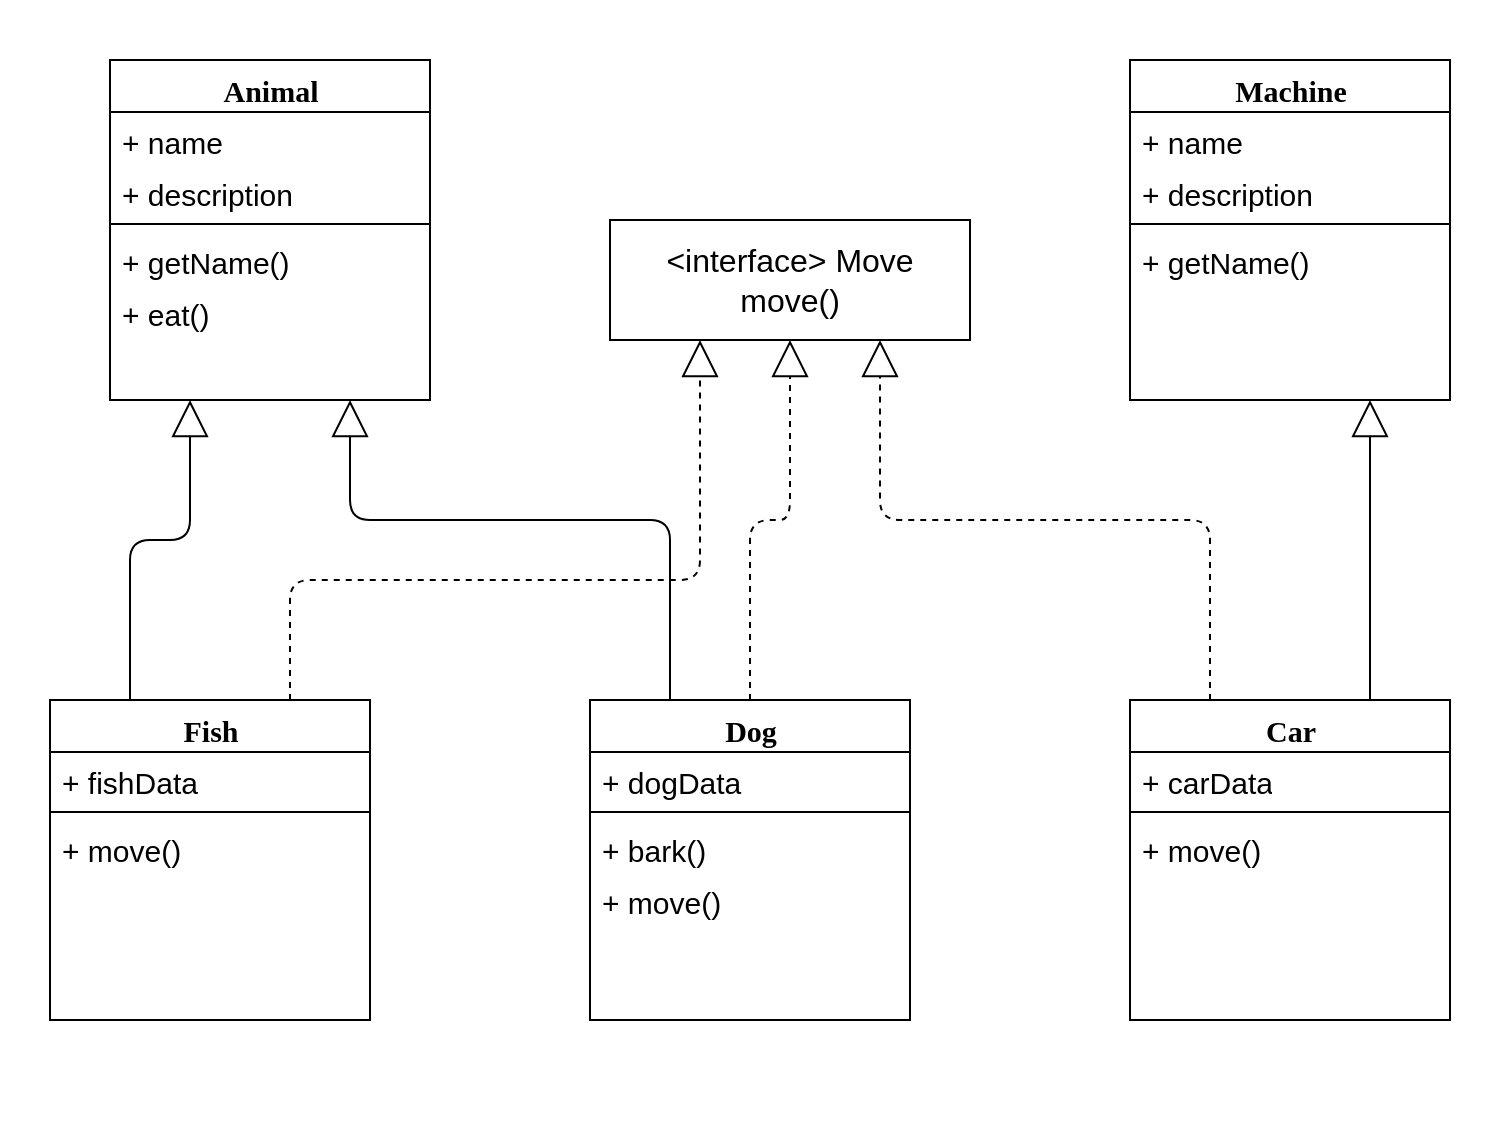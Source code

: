 <mxfile version="12.4.2" type="device" pages="1"><diagram name="Page-1" id="9f46799a-70d6-7492-0946-bef42562c5a5"><mxGraphModel dx="932" dy="586" grid="1" gridSize="10" guides="1" tooltips="1" connect="1" arrows="1" fold="1" page="1" pageScale="1" pageWidth="1100" pageHeight="850" background="#ffffff" math="0" shadow="0"><root><mxCell id="0"/><mxCell id="1" parent="0"/><mxCell id="fYLWtR7OCnZgN5WLF8Rd-14" value="" style="rounded=0;whiteSpace=wrap;html=1;fontSize=15;strokeColor=none;" vertex="1" parent="1"><mxGeometry x="5" y="170" width="750" height="560" as="geometry"/></mxCell><mxCell id="78961159f06e98e8-17" value="Animal" style="swimlane;html=1;fontStyle=1;align=center;verticalAlign=top;childLayout=stackLayout;horizontal=1;startSize=26;horizontalStack=0;resizeParent=1;resizeLast=0;collapsible=1;marginBottom=0;swimlaneFillColor=#ffffff;rounded=0;shadow=0;comic=0;labelBackgroundColor=none;strokeWidth=1;fillColor=none;fontFamily=Verdana;fontSize=15;" parent="1" vertex="1"><mxGeometry x="60" y="200" width="160" height="170" as="geometry"/></mxCell><mxCell id="78961159f06e98e8-21" value="+ name" style="text;html=1;strokeColor=none;fillColor=none;align=left;verticalAlign=top;spacingLeft=4;spacingRight=4;whiteSpace=wrap;overflow=hidden;rotatable=0;points=[[0,0.5],[1,0.5]];portConstraint=eastwest;fontSize=15;" parent="78961159f06e98e8-17" vertex="1"><mxGeometry y="26" width="160" height="26" as="geometry"/></mxCell><mxCell id="78961159f06e98e8-23" value="+ description" style="text;html=1;strokeColor=none;fillColor=none;align=left;verticalAlign=top;spacingLeft=4;spacingRight=4;whiteSpace=wrap;overflow=hidden;rotatable=0;points=[[0,0.5],[1,0.5]];portConstraint=eastwest;fontSize=15;" parent="78961159f06e98e8-17" vertex="1"><mxGeometry y="52" width="160" height="26" as="geometry"/></mxCell><mxCell id="78961159f06e98e8-19" value="" style="line;html=1;strokeWidth=1;fillColor=none;align=left;verticalAlign=middle;spacingTop=-1;spacingLeft=3;spacingRight=3;rotatable=0;labelPosition=right;points=[];portConstraint=eastwest;fontSize=15;" parent="78961159f06e98e8-17" vertex="1"><mxGeometry y="78" width="160" height="8" as="geometry"/></mxCell><mxCell id="78961159f06e98e8-20" value="+ getName()" style="text;html=1;strokeColor=none;fillColor=none;align=left;verticalAlign=top;spacingLeft=4;spacingRight=4;whiteSpace=wrap;overflow=hidden;rotatable=0;points=[[0,0.5],[1,0.5]];portConstraint=eastwest;fontSize=15;" parent="78961159f06e98e8-17" vertex="1"><mxGeometry y="86" width="160" height="26" as="geometry"/></mxCell><mxCell id="78961159f06e98e8-27" value="+ eat()" style="text;html=1;strokeColor=none;fillColor=none;align=left;verticalAlign=top;spacingLeft=4;spacingRight=4;whiteSpace=wrap;overflow=hidden;rotatable=0;points=[[0,0.5],[1,0.5]];portConstraint=eastwest;fontSize=15;" parent="78961159f06e98e8-17" vertex="1"><mxGeometry y="112" width="160" height="26" as="geometry"/></mxCell><mxCell id="78961159f06e98e8-128" style="edgeStyle=orthogonalEdgeStyle;html=1;labelBackgroundColor=none;startFill=0;startSize=8;endArrow=block;endFill=0;endSize=16;fontFamily=Verdana;fontSize=12;entryX=0.75;entryY=1;entryDx=0;entryDy=0;exitX=0.25;exitY=0;exitDx=0;exitDy=0;" parent="1" source="78961159f06e98e8-82" target="78961159f06e98e8-17" edge="1"><mxGeometry relative="1" as="geometry"><Array as="points"><mxPoint x="340" y="430"/><mxPoint x="180" y="430"/></Array><mxPoint x="190" y="310" as="targetPoint"/></mxGeometry></mxCell><mxCell id="78961159f06e98e8-82" value="Dog" style="swimlane;html=1;fontStyle=1;align=center;verticalAlign=top;childLayout=stackLayout;horizontal=1;startSize=26;horizontalStack=0;resizeParent=1;resizeLast=0;collapsible=1;marginBottom=0;swimlaneFillColor=#ffffff;rounded=0;shadow=0;comic=0;labelBackgroundColor=none;strokeWidth=1;fillColor=none;fontFamily=Verdana;fontSize=15;" parent="1" vertex="1"><mxGeometry x="300" y="520" width="160" height="160" as="geometry"/></mxCell><mxCell id="78961159f06e98e8-88" value="+ dogData" style="text;html=1;strokeColor=none;fillColor=none;align=left;verticalAlign=top;spacingLeft=4;spacingRight=4;whiteSpace=wrap;overflow=hidden;rotatable=0;points=[[0,0.5],[1,0.5]];portConstraint=eastwest;fontSize=15;" parent="78961159f06e98e8-82" vertex="1"><mxGeometry y="26" width="160" height="26" as="geometry"/></mxCell><mxCell id="78961159f06e98e8-90" value="" style="line;html=1;strokeWidth=1;fillColor=none;align=left;verticalAlign=middle;spacingTop=-1;spacingLeft=3;spacingRight=3;rotatable=0;labelPosition=right;points=[];portConstraint=eastwest;" parent="78961159f06e98e8-82" vertex="1"><mxGeometry y="52" width="160" height="8" as="geometry"/></mxCell><mxCell id="78961159f06e98e8-91" value="+ bark()" style="text;html=1;strokeColor=none;fillColor=none;align=left;verticalAlign=top;spacingLeft=4;spacingRight=4;whiteSpace=wrap;overflow=hidden;rotatable=0;points=[[0,0.5],[1,0.5]];portConstraint=eastwest;fontSize=15;" parent="78961159f06e98e8-82" vertex="1"><mxGeometry y="60" width="160" height="26" as="geometry"/></mxCell><mxCell id="78961159f06e98e8-94" value="+ move()" style="text;html=1;strokeColor=none;fillColor=none;align=left;verticalAlign=top;spacingLeft=4;spacingRight=4;whiteSpace=wrap;overflow=hidden;rotatable=0;points=[[0,0.5],[1,0.5]];portConstraint=eastwest;fontSize=15;" parent="78961159f06e98e8-82" vertex="1"><mxGeometry y="86" width="160" height="26" as="geometry"/></mxCell><mxCell id="78961159f06e98e8-126" style="edgeStyle=orthogonalEdgeStyle;html=1;labelBackgroundColor=none;startFill=0;startSize=8;endArrow=block;endFill=0;endSize=16;fontFamily=Verdana;fontSize=12;entryX=0.25;entryY=1;entryDx=0;entryDy=0;exitX=0.25;exitY=0;exitDx=0;exitDy=0;" parent="1" source="fYLWtR7OCnZgN5WLF8Rd-2" target="78961159f06e98e8-17" edge="1"><mxGeometry relative="1" as="geometry"><Array as="points"><mxPoint x="70" y="440"/><mxPoint x="100" y="440"/></Array></mxGeometry></mxCell><mxCell id="fYLWtR7OCnZgN5WLF8Rd-2" value="Fish" style="swimlane;html=1;fontStyle=1;align=center;verticalAlign=top;childLayout=stackLayout;horizontal=1;startSize=26;horizontalStack=0;resizeParent=1;resizeLast=0;collapsible=1;marginBottom=0;swimlaneFillColor=#ffffff;rounded=0;shadow=0;comic=0;labelBackgroundColor=none;strokeWidth=1;fillColor=none;fontFamily=Verdana;fontSize=15;" vertex="1" parent="1"><mxGeometry x="30" y="520" width="160" height="160" as="geometry"/></mxCell><mxCell id="fYLWtR7OCnZgN5WLF8Rd-3" value="+ fishData" style="text;html=1;strokeColor=none;fillColor=none;align=left;verticalAlign=top;spacingLeft=4;spacingRight=4;whiteSpace=wrap;overflow=hidden;rotatable=0;points=[[0,0.5],[1,0.5]];portConstraint=eastwest;fontSize=15;" vertex="1" parent="fYLWtR7OCnZgN5WLF8Rd-2"><mxGeometry y="26" width="160" height="26" as="geometry"/></mxCell><mxCell id="fYLWtR7OCnZgN5WLF8Rd-4" value="" style="line;html=1;strokeWidth=1;fillColor=none;align=left;verticalAlign=middle;spacingTop=-1;spacingLeft=3;spacingRight=3;rotatable=0;labelPosition=right;points=[];portConstraint=eastwest;" vertex="1" parent="fYLWtR7OCnZgN5WLF8Rd-2"><mxGeometry y="52" width="160" height="8" as="geometry"/></mxCell><mxCell id="fYLWtR7OCnZgN5WLF8Rd-5" value="+ move()" style="text;html=1;strokeColor=none;fillColor=none;align=left;verticalAlign=top;spacingLeft=4;spacingRight=4;whiteSpace=wrap;overflow=hidden;rotatable=0;points=[[0,0.5],[1,0.5]];portConstraint=eastwest;fontSize=15;" vertex="1" parent="fYLWtR7OCnZgN5WLF8Rd-2"><mxGeometry y="60" width="160" height="26" as="geometry"/></mxCell><mxCell id="fYLWtR7OCnZgN5WLF8Rd-8" value="&lt;font style=&quot;font-size: 16px&quot;&gt;&amp;lt;interface&amp;gt; Move&lt;br&gt;move()&lt;/font&gt;" style="rounded=0;whiteSpace=wrap;html=1;" vertex="1" parent="1"><mxGeometry x="310" y="280" width="180" height="60" as="geometry"/></mxCell><mxCell id="fYLWtR7OCnZgN5WLF8Rd-10" style="html=1;labelBackgroundColor=none;startFill=0;startSize=8;endArrow=block;endFill=0;endSize=16;fontFamily=Verdana;fontSize=12;exitX=0.5;exitY=0;exitDx=0;exitDy=0;dashed=1;entryX=0.5;entryY=1;entryDx=0;entryDy=0;edgeStyle=orthogonalEdgeStyle;" edge="1" parent="1" source="78961159f06e98e8-82" target="fYLWtR7OCnZgN5WLF8Rd-8"><mxGeometry relative="1" as="geometry"><mxPoint x="390" y="530" as="sourcePoint"/><mxPoint x="410" y="340" as="targetPoint"/></mxGeometry></mxCell><mxCell id="fYLWtR7OCnZgN5WLF8Rd-13" style="html=1;labelBackgroundColor=none;startFill=0;startSize=8;endArrow=block;endFill=0;endSize=16;fontFamily=Verdana;fontSize=12;exitX=0.75;exitY=0;exitDx=0;exitDy=0;dashed=1;edgeStyle=orthogonalEdgeStyle;entryX=0.25;entryY=1;entryDx=0;entryDy=0;" edge="1" parent="1" source="fYLWtR7OCnZgN5WLF8Rd-2" target="fYLWtR7OCnZgN5WLF8Rd-8"><mxGeometry relative="1" as="geometry"><mxPoint x="430" y="530" as="sourcePoint"/><mxPoint x="360" y="340" as="targetPoint"/><Array as="points"><mxPoint x="150" y="460"/><mxPoint x="355" y="460"/></Array></mxGeometry></mxCell><mxCell id="fYLWtR7OCnZgN5WLF8Rd-16" value="Machine" style="swimlane;html=1;fontStyle=1;align=center;verticalAlign=top;childLayout=stackLayout;horizontal=1;startSize=26;horizontalStack=0;resizeParent=1;resizeLast=0;collapsible=1;marginBottom=0;swimlaneFillColor=#ffffff;rounded=0;shadow=0;comic=0;labelBackgroundColor=none;strokeWidth=1;fillColor=none;fontFamily=Verdana;fontSize=15;" vertex="1" parent="1"><mxGeometry x="570" y="200" width="160" height="170" as="geometry"/></mxCell><mxCell id="fYLWtR7OCnZgN5WLF8Rd-17" value="+ name" style="text;html=1;strokeColor=none;fillColor=none;align=left;verticalAlign=top;spacingLeft=4;spacingRight=4;whiteSpace=wrap;overflow=hidden;rotatable=0;points=[[0,0.5],[1,0.5]];portConstraint=eastwest;fontSize=15;" vertex="1" parent="fYLWtR7OCnZgN5WLF8Rd-16"><mxGeometry y="26" width="160" height="26" as="geometry"/></mxCell><mxCell id="fYLWtR7OCnZgN5WLF8Rd-18" value="+ description" style="text;html=1;strokeColor=none;fillColor=none;align=left;verticalAlign=top;spacingLeft=4;spacingRight=4;whiteSpace=wrap;overflow=hidden;rotatable=0;points=[[0,0.5],[1,0.5]];portConstraint=eastwest;fontSize=15;" vertex="1" parent="fYLWtR7OCnZgN5WLF8Rd-16"><mxGeometry y="52" width="160" height="26" as="geometry"/></mxCell><mxCell id="fYLWtR7OCnZgN5WLF8Rd-19" value="" style="line;html=1;strokeWidth=1;fillColor=none;align=left;verticalAlign=middle;spacingTop=-1;spacingLeft=3;spacingRight=3;rotatable=0;labelPosition=right;points=[];portConstraint=eastwest;fontSize=15;" vertex="1" parent="fYLWtR7OCnZgN5WLF8Rd-16"><mxGeometry y="78" width="160" height="8" as="geometry"/></mxCell><mxCell id="fYLWtR7OCnZgN5WLF8Rd-20" value="+ getName()" style="text;html=1;strokeColor=none;fillColor=none;align=left;verticalAlign=top;spacingLeft=4;spacingRight=4;whiteSpace=wrap;overflow=hidden;rotatable=0;points=[[0,0.5],[1,0.5]];portConstraint=eastwest;fontSize=15;" vertex="1" parent="fYLWtR7OCnZgN5WLF8Rd-16"><mxGeometry y="86" width="160" height="26" as="geometry"/></mxCell><mxCell id="fYLWtR7OCnZgN5WLF8Rd-22" value="Car" style="swimlane;html=1;fontStyle=1;align=center;verticalAlign=top;childLayout=stackLayout;horizontal=1;startSize=26;horizontalStack=0;resizeParent=1;resizeLast=0;collapsible=1;marginBottom=0;swimlaneFillColor=#ffffff;rounded=0;shadow=0;comic=0;labelBackgroundColor=none;strokeWidth=1;fillColor=none;fontFamily=Verdana;fontSize=15;" vertex="1" parent="1"><mxGeometry x="570" y="520" width="160" height="160" as="geometry"/></mxCell><mxCell id="fYLWtR7OCnZgN5WLF8Rd-23" value="+ carData" style="text;html=1;strokeColor=none;fillColor=none;align=left;verticalAlign=top;spacingLeft=4;spacingRight=4;whiteSpace=wrap;overflow=hidden;rotatable=0;points=[[0,0.5],[1,0.5]];portConstraint=eastwest;fontSize=15;" vertex="1" parent="fYLWtR7OCnZgN5WLF8Rd-22"><mxGeometry y="26" width="160" height="26" as="geometry"/></mxCell><mxCell id="fYLWtR7OCnZgN5WLF8Rd-24" value="" style="line;html=1;strokeWidth=1;fillColor=none;align=left;verticalAlign=middle;spacingTop=-1;spacingLeft=3;spacingRight=3;rotatable=0;labelPosition=right;points=[];portConstraint=eastwest;" vertex="1" parent="fYLWtR7OCnZgN5WLF8Rd-22"><mxGeometry y="52" width="160" height="8" as="geometry"/></mxCell><mxCell id="fYLWtR7OCnZgN5WLF8Rd-26" value="+ move()" style="text;html=1;strokeColor=none;fillColor=none;align=left;verticalAlign=top;spacingLeft=4;spacingRight=4;whiteSpace=wrap;overflow=hidden;rotatable=0;points=[[0,0.5],[1,0.5]];portConstraint=eastwest;fontSize=15;" vertex="1" parent="fYLWtR7OCnZgN5WLF8Rd-22"><mxGeometry y="60" width="160" height="26" as="geometry"/></mxCell><mxCell id="fYLWtR7OCnZgN5WLF8Rd-28" style="html=1;labelBackgroundColor=none;startFill=0;startSize=8;endArrow=block;endFill=0;endSize=16;fontFamily=Verdana;fontSize=12;exitX=0.25;exitY=0;exitDx=0;exitDy=0;dashed=1;entryX=0.75;entryY=1;entryDx=0;entryDy=0;edgeStyle=orthogonalEdgeStyle;" edge="1" parent="1" source="fYLWtR7OCnZgN5WLF8Rd-22" target="fYLWtR7OCnZgN5WLF8Rd-8"><mxGeometry relative="1" as="geometry"><mxPoint x="390" y="530" as="sourcePoint"/><mxPoint x="408" y="350" as="targetPoint"/></mxGeometry></mxCell><mxCell id="fYLWtR7OCnZgN5WLF8Rd-29" style="edgeStyle=orthogonalEdgeStyle;html=1;labelBackgroundColor=none;startFill=0;startSize=8;endArrow=block;endFill=0;endSize=16;fontFamily=Verdana;fontSize=12;entryX=0.75;entryY=1;entryDx=0;entryDy=0;exitX=0.75;exitY=0;exitDx=0;exitDy=0;" edge="1" parent="1" source="fYLWtR7OCnZgN5WLF8Rd-22" target="fYLWtR7OCnZgN5WLF8Rd-16"><mxGeometry relative="1" as="geometry"><Array as="points"><mxPoint x="690" y="480"/><mxPoint x="690" y="480"/></Array><mxPoint x="350" y="530" as="sourcePoint"/><mxPoint x="190" y="380" as="targetPoint"/></mxGeometry></mxCell></root></mxGraphModel></diagram></mxfile>